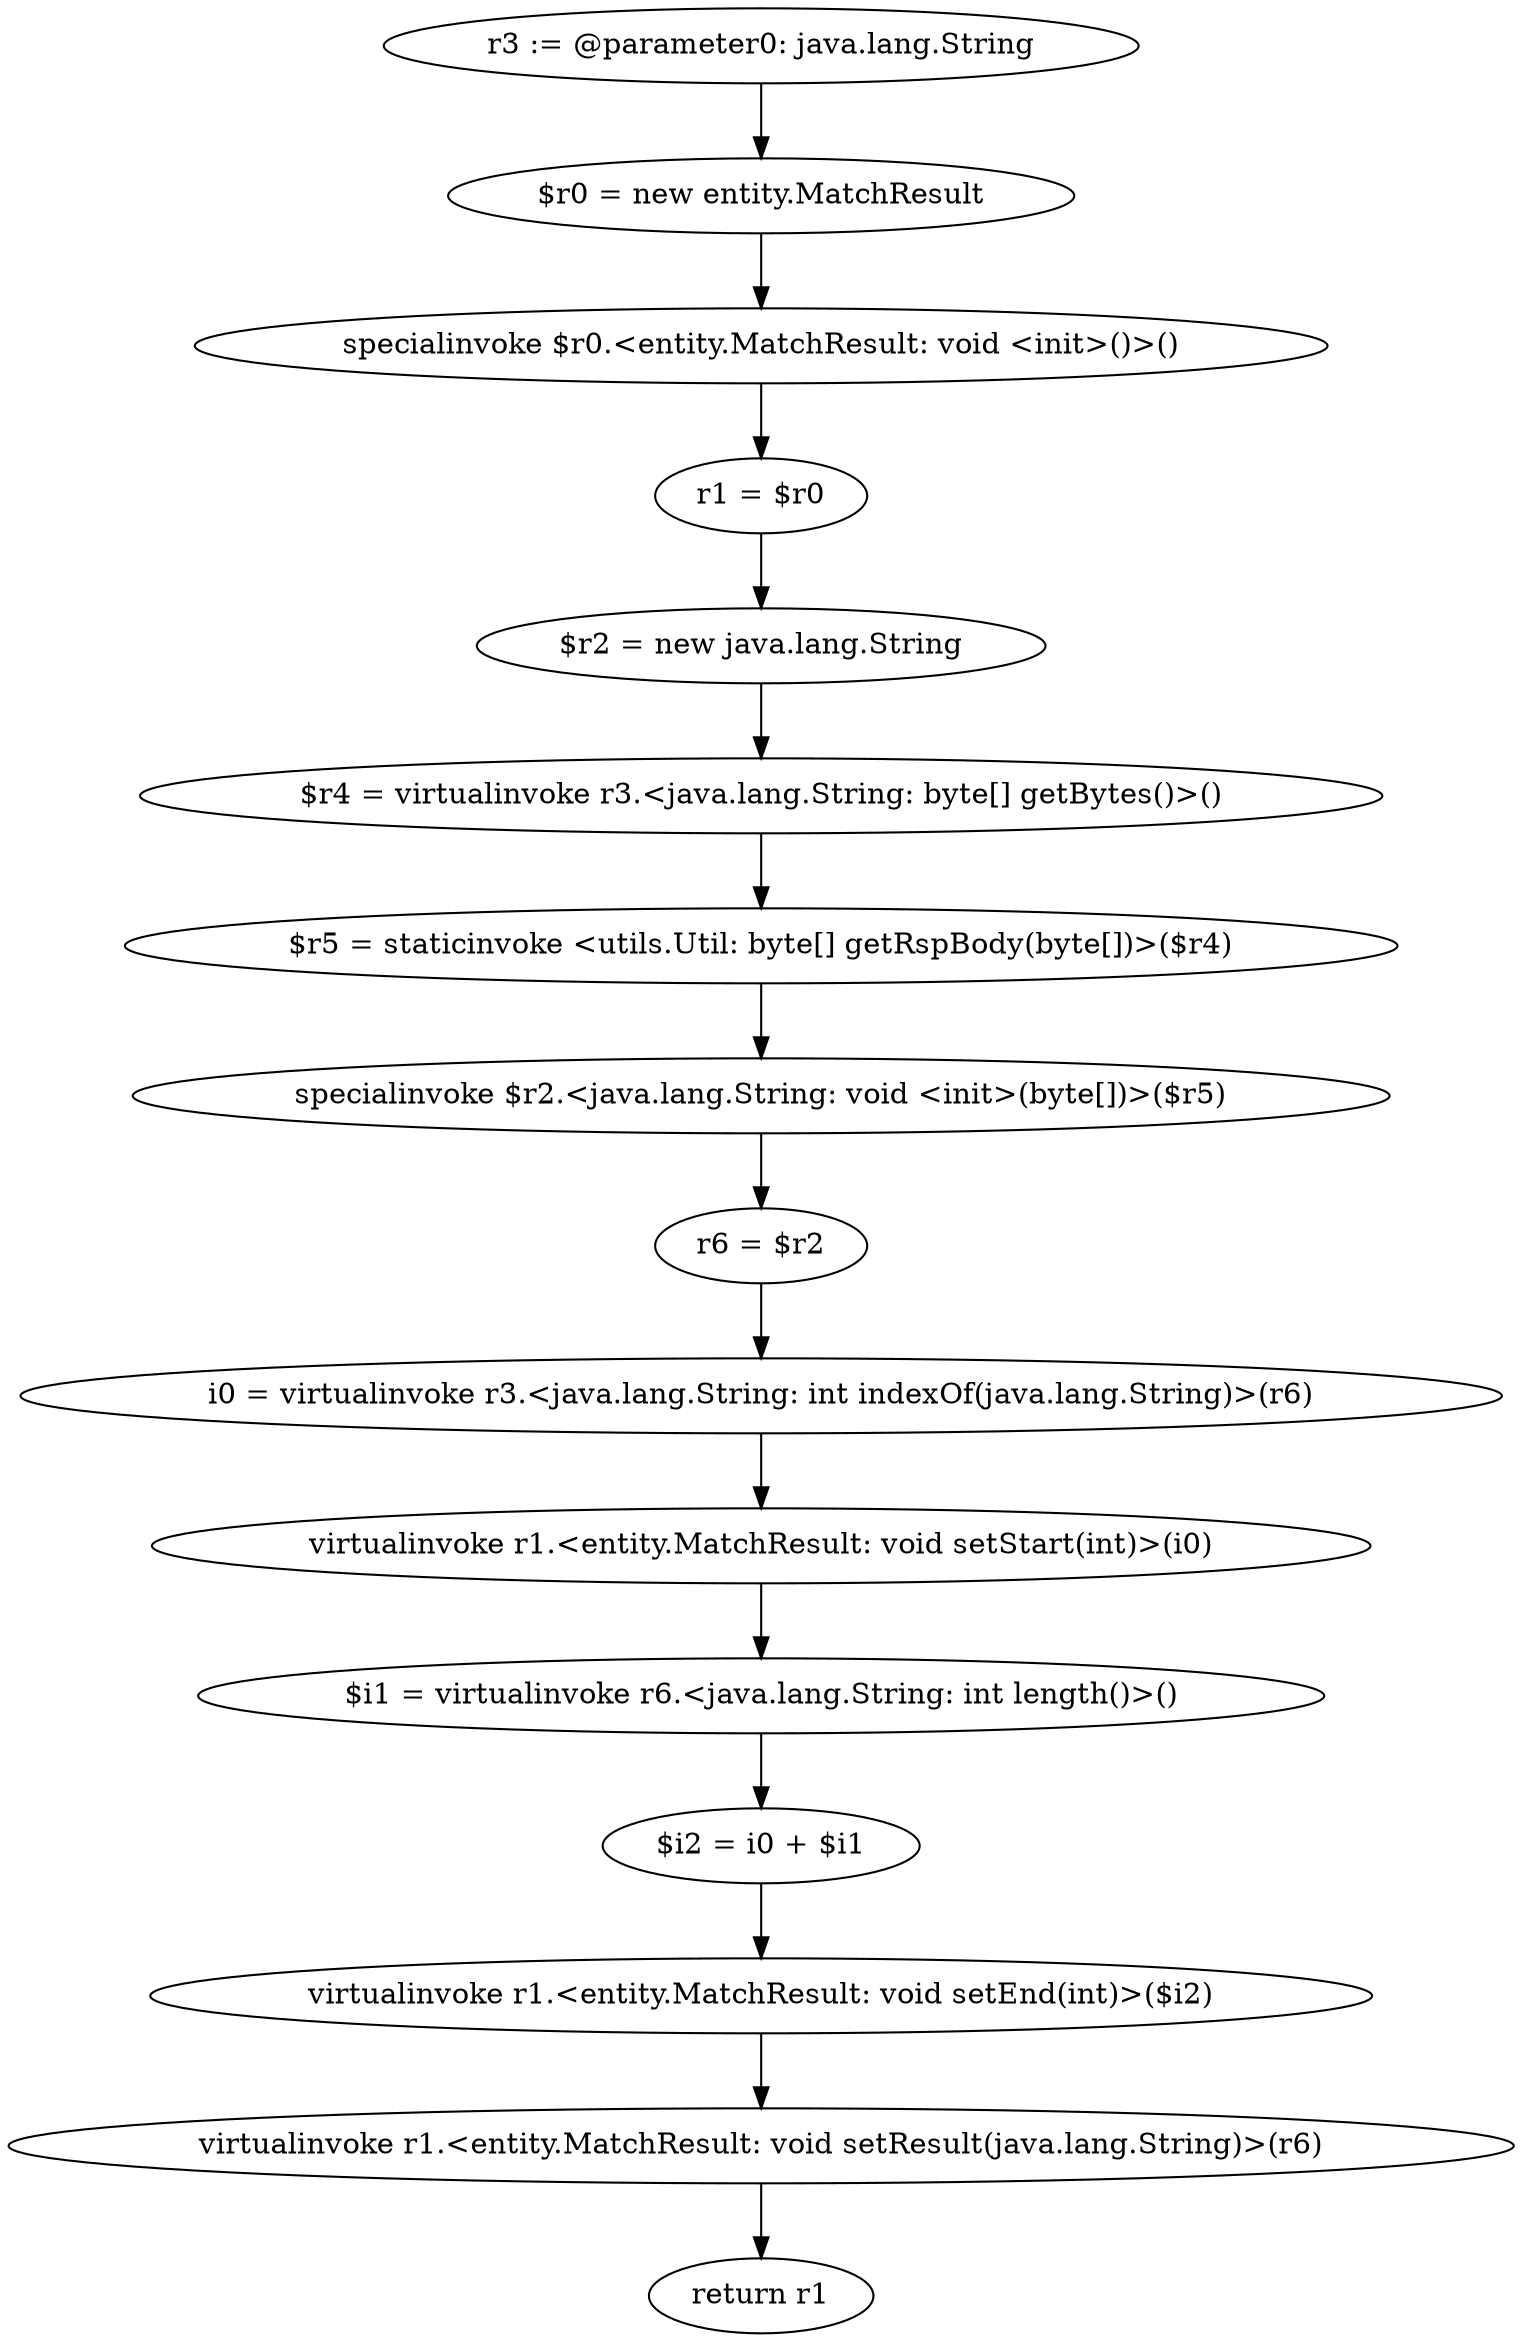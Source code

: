 digraph "unitGraph" {
    "r3 := @parameter0: java.lang.String"
    "$r0 = new entity.MatchResult"
    "specialinvoke $r0.<entity.MatchResult: void <init>()>()"
    "r1 = $r0"
    "$r2 = new java.lang.String"
    "$r4 = virtualinvoke r3.<java.lang.String: byte[] getBytes()>()"
    "$r5 = staticinvoke <utils.Util: byte[] getRspBody(byte[])>($r4)"
    "specialinvoke $r2.<java.lang.String: void <init>(byte[])>($r5)"
    "r6 = $r2"
    "i0 = virtualinvoke r3.<java.lang.String: int indexOf(java.lang.String)>(r6)"
    "virtualinvoke r1.<entity.MatchResult: void setStart(int)>(i0)"
    "$i1 = virtualinvoke r6.<java.lang.String: int length()>()"
    "$i2 = i0 + $i1"
    "virtualinvoke r1.<entity.MatchResult: void setEnd(int)>($i2)"
    "virtualinvoke r1.<entity.MatchResult: void setResult(java.lang.String)>(r6)"
    "return r1"
    "r3 := @parameter0: java.lang.String"->"$r0 = new entity.MatchResult";
    "$r0 = new entity.MatchResult"->"specialinvoke $r0.<entity.MatchResult: void <init>()>()";
    "specialinvoke $r0.<entity.MatchResult: void <init>()>()"->"r1 = $r0";
    "r1 = $r0"->"$r2 = new java.lang.String";
    "$r2 = new java.lang.String"->"$r4 = virtualinvoke r3.<java.lang.String: byte[] getBytes()>()";
    "$r4 = virtualinvoke r3.<java.lang.String: byte[] getBytes()>()"->"$r5 = staticinvoke <utils.Util: byte[] getRspBody(byte[])>($r4)";
    "$r5 = staticinvoke <utils.Util: byte[] getRspBody(byte[])>($r4)"->"specialinvoke $r2.<java.lang.String: void <init>(byte[])>($r5)";
    "specialinvoke $r2.<java.lang.String: void <init>(byte[])>($r5)"->"r6 = $r2";
    "r6 = $r2"->"i0 = virtualinvoke r3.<java.lang.String: int indexOf(java.lang.String)>(r6)";
    "i0 = virtualinvoke r3.<java.lang.String: int indexOf(java.lang.String)>(r6)"->"virtualinvoke r1.<entity.MatchResult: void setStart(int)>(i0)";
    "virtualinvoke r1.<entity.MatchResult: void setStart(int)>(i0)"->"$i1 = virtualinvoke r6.<java.lang.String: int length()>()";
    "$i1 = virtualinvoke r6.<java.lang.String: int length()>()"->"$i2 = i0 + $i1";
    "$i2 = i0 + $i1"->"virtualinvoke r1.<entity.MatchResult: void setEnd(int)>($i2)";
    "virtualinvoke r1.<entity.MatchResult: void setEnd(int)>($i2)"->"virtualinvoke r1.<entity.MatchResult: void setResult(java.lang.String)>(r6)";
    "virtualinvoke r1.<entity.MatchResult: void setResult(java.lang.String)>(r6)"->"return r1";
}
